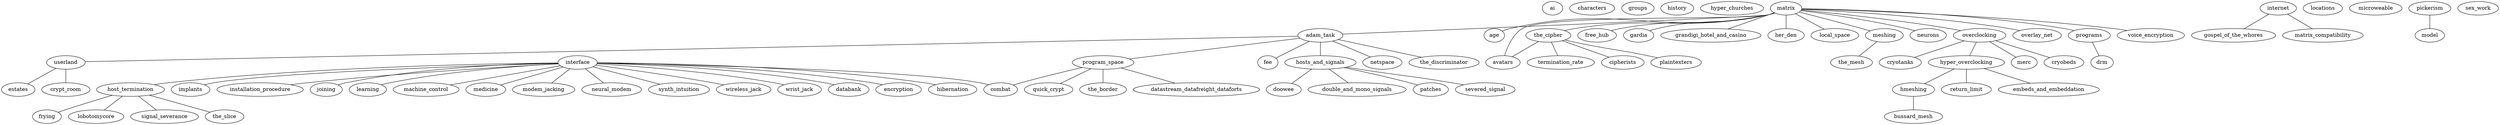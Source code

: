 graph {
    ai
    characters
    groups
    history
    hyper_churches
    interface -- combat
    interface -- databank
    interface -- encryption
    interface -- hibernation
    host_termination -- frying
    host_termination -- lobotomycore
    interface -- host_termination
    host_termination -- signal_severance
    host_termination -- the_slice
    interface -- implants
    interface -- installation_procedure
    interface -- joining
    interface -- learning
    interface -- machine_control
    interface
    interface -- medicine
    interface -- modem_jacking
    interface -- neural_modem
    interface -- synth_intuition
    interface -- wireless_jack
    interface -- wrist_jack
    internet -- gospel_of_the_whores
    internet -- matrix_compatibility
    internet
    locations
    adam_task -- fee
    hosts_and_signals -- doowee
    hosts_and_signals -- double_and_mono_signals
    adam_task -- hosts_and_signals
    hosts_and_signals -- patches
    hosts_and_signals -- severed_signal
    matrix -- adam_task
    adam_task -- netspace
    program_space -- combat
    program_space -- datastream_datafreight_dataforts
    adam_task -- program_space
    program_space -- quick_crypt
    program_space -- the_border
    adam_task -- the_discriminator
    userland -- crypt_room
    userland -- estates
    adam_task -- userland
    matrix -- age
    matrix -- avatars
    matrix -- free_hub
    matrix -- gardia
    matrix -- grandigi_hotel_and_casino
    matrix -- her_den
    matrix -- local_space
    matrix
    matrix -- meshing
    meshing -- the_mesh
    matrix -- neurons
    overclocking -- cryobeds
    overclocking -- cryotanks
    overclocking -- hyper_overclocking
    hyper_overclocking -- embeds_and_embeddation
    hmeshing -- bussard_mesh
    hyper_overclocking -- hmeshing
    hyper_overclocking -- return_limit
    matrix -- overclocking
    overclocking -- merc
    matrix -- overlay_net
    programs -- drm
    matrix -- programs
    the_cipher -- avatars
    the_cipher -- cipherists
    matrix -- the_cipher
    the_cipher -- plaintexters
    the_cipher -- termination_rate
    matrix -- voice_encryption
    microweable
    pickerism
    pickerism -- model
    sex_work
}